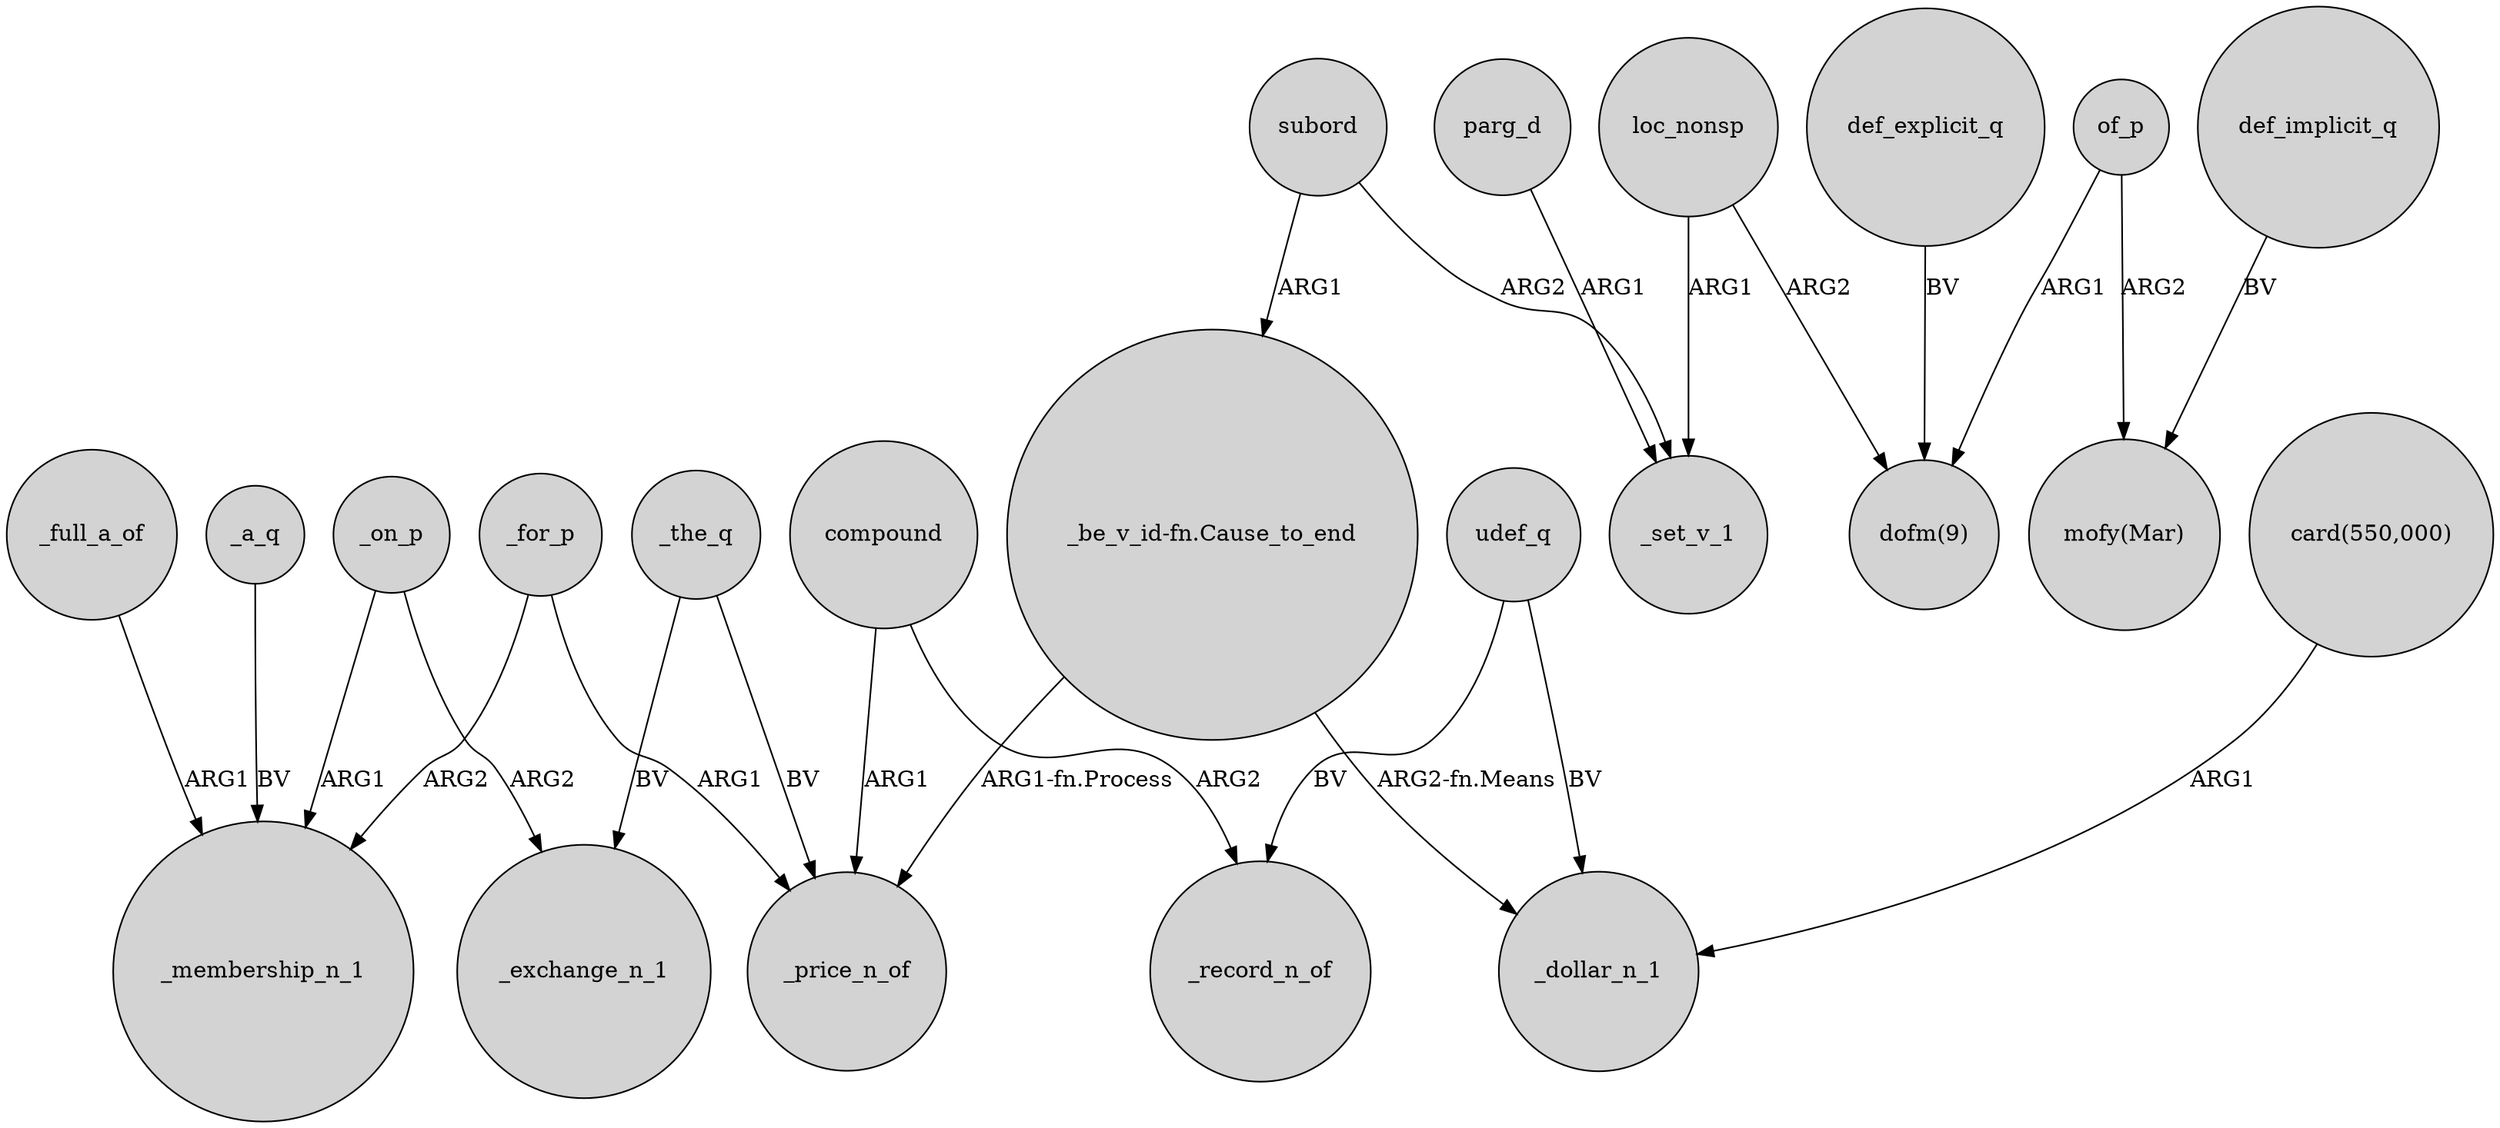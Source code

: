 digraph {
	node [shape=circle style=filled]
	_for_p -> _membership_n_1 [label=ARG2]
	def_explicit_q -> "dofm(9)" [label=BV]
	parg_d -> _set_v_1 [label=ARG1]
	of_p -> "mofy(Mar)" [label=ARG2]
	udef_q -> _record_n_of [label=BV]
	def_implicit_q -> "mofy(Mar)" [label=BV]
	_a_q -> _membership_n_1 [label=BV]
	"card(550,000)" -> _dollar_n_1 [label=ARG1]
	"_be_v_id-fn.Cause_to_end" -> _dollar_n_1 [label="ARG2-fn.Means"]
	compound -> _record_n_of [label=ARG2]
	_on_p -> _exchange_n_1 [label=ARG2]
	"_be_v_id-fn.Cause_to_end" -> _price_n_of [label="ARG1-fn.Process"]
	loc_nonsp -> _set_v_1 [label=ARG1]
	subord -> "_be_v_id-fn.Cause_to_end" [label=ARG1]
	_full_a_of -> _membership_n_1 [label=ARG1]
	_on_p -> _membership_n_1 [label=ARG1]
	udef_q -> _dollar_n_1 [label=BV]
	subord -> _set_v_1 [label=ARG2]
	of_p -> "dofm(9)" [label=ARG1]
	loc_nonsp -> "dofm(9)" [label=ARG2]
	_the_q -> _exchange_n_1 [label=BV]
	_the_q -> _price_n_of [label=BV]
	compound -> _price_n_of [label=ARG1]
	_for_p -> _price_n_of [label=ARG1]
}
